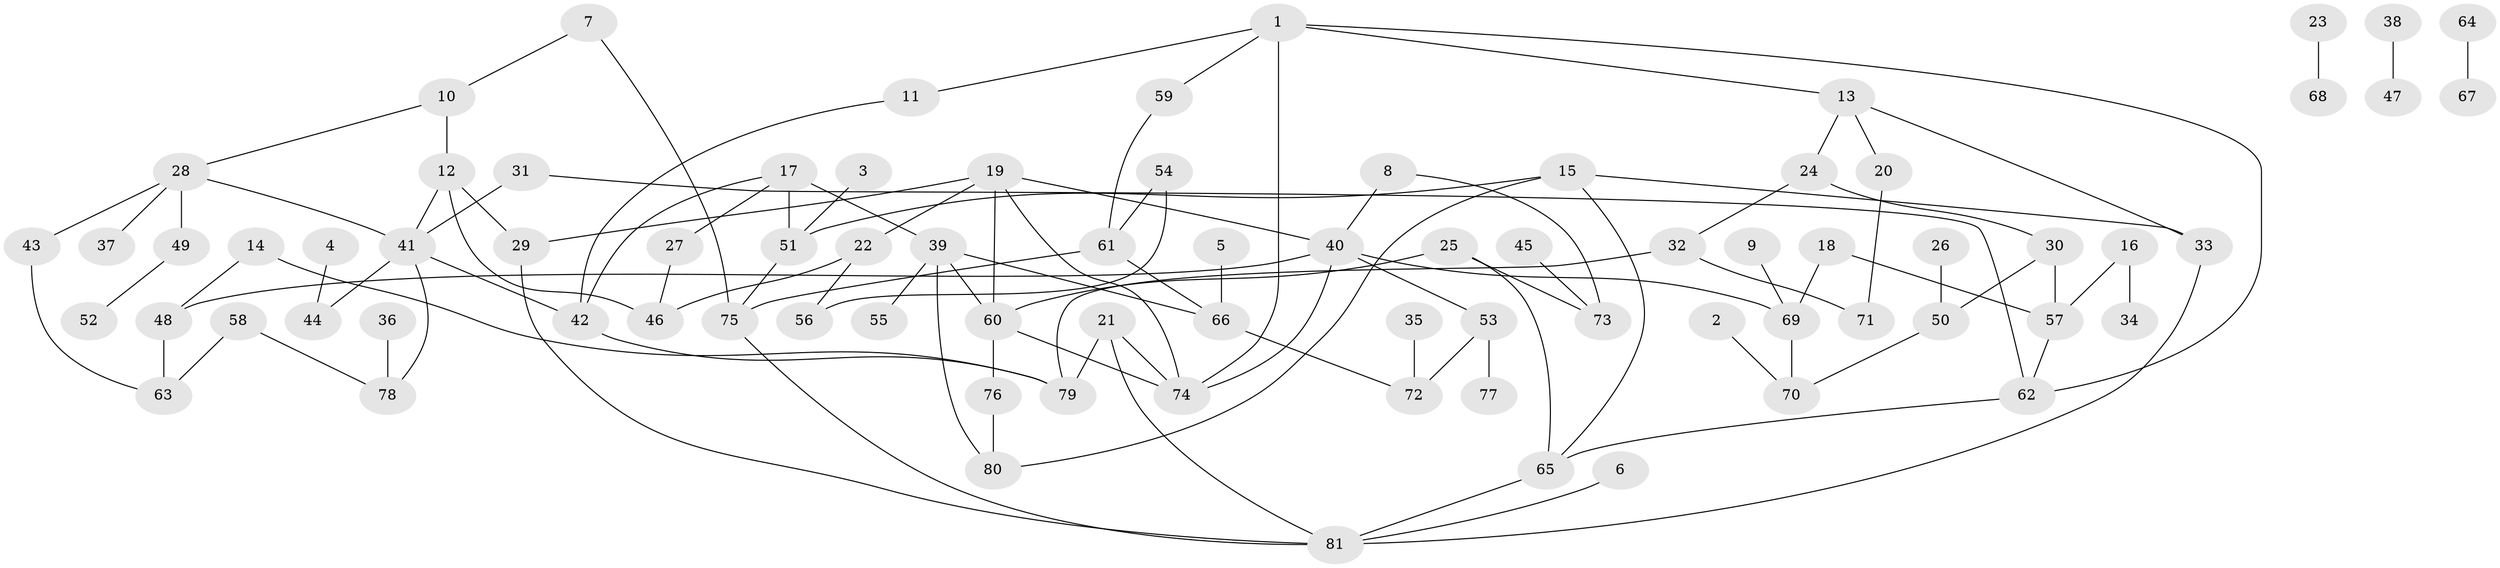 // Generated by graph-tools (version 1.1) at 2025/38/03/09/25 04:38:57]
// undirected, 81 vertices, 109 edges
graph export_dot {
graph [start="1"]
  node [color=gray90,style=filled];
  1;
  2;
  3;
  4;
  5;
  6;
  7;
  8;
  9;
  10;
  11;
  12;
  13;
  14;
  15;
  16;
  17;
  18;
  19;
  20;
  21;
  22;
  23;
  24;
  25;
  26;
  27;
  28;
  29;
  30;
  31;
  32;
  33;
  34;
  35;
  36;
  37;
  38;
  39;
  40;
  41;
  42;
  43;
  44;
  45;
  46;
  47;
  48;
  49;
  50;
  51;
  52;
  53;
  54;
  55;
  56;
  57;
  58;
  59;
  60;
  61;
  62;
  63;
  64;
  65;
  66;
  67;
  68;
  69;
  70;
  71;
  72;
  73;
  74;
  75;
  76;
  77;
  78;
  79;
  80;
  81;
  1 -- 11;
  1 -- 13;
  1 -- 59;
  1 -- 62;
  1 -- 74;
  2 -- 70;
  3 -- 51;
  4 -- 44;
  5 -- 66;
  6 -- 81;
  7 -- 10;
  7 -- 75;
  8 -- 40;
  8 -- 73;
  9 -- 69;
  10 -- 12;
  10 -- 28;
  11 -- 42;
  12 -- 29;
  12 -- 41;
  12 -- 46;
  13 -- 20;
  13 -- 24;
  13 -- 33;
  14 -- 48;
  14 -- 79;
  15 -- 33;
  15 -- 51;
  15 -- 65;
  15 -- 80;
  16 -- 34;
  16 -- 57;
  17 -- 27;
  17 -- 39;
  17 -- 42;
  17 -- 51;
  18 -- 57;
  18 -- 69;
  19 -- 22;
  19 -- 29;
  19 -- 40;
  19 -- 60;
  19 -- 74;
  20 -- 71;
  21 -- 74;
  21 -- 79;
  21 -- 81;
  22 -- 46;
  22 -- 56;
  23 -- 68;
  24 -- 30;
  24 -- 32;
  25 -- 60;
  25 -- 65;
  25 -- 73;
  26 -- 50;
  27 -- 46;
  28 -- 37;
  28 -- 41;
  28 -- 43;
  28 -- 49;
  29 -- 81;
  30 -- 50;
  30 -- 57;
  31 -- 41;
  31 -- 62;
  32 -- 71;
  32 -- 79;
  33 -- 81;
  35 -- 72;
  36 -- 78;
  38 -- 47;
  39 -- 55;
  39 -- 60;
  39 -- 66;
  39 -- 80;
  40 -- 48;
  40 -- 53;
  40 -- 69;
  40 -- 74;
  41 -- 42;
  41 -- 44;
  41 -- 78;
  42 -- 79;
  43 -- 63;
  45 -- 73;
  48 -- 63;
  49 -- 52;
  50 -- 70;
  51 -- 75;
  53 -- 72;
  53 -- 77;
  54 -- 56;
  54 -- 61;
  57 -- 62;
  58 -- 63;
  58 -- 78;
  59 -- 61;
  60 -- 74;
  60 -- 76;
  61 -- 66;
  61 -- 75;
  62 -- 65;
  64 -- 67;
  65 -- 81;
  66 -- 72;
  69 -- 70;
  75 -- 81;
  76 -- 80;
}
